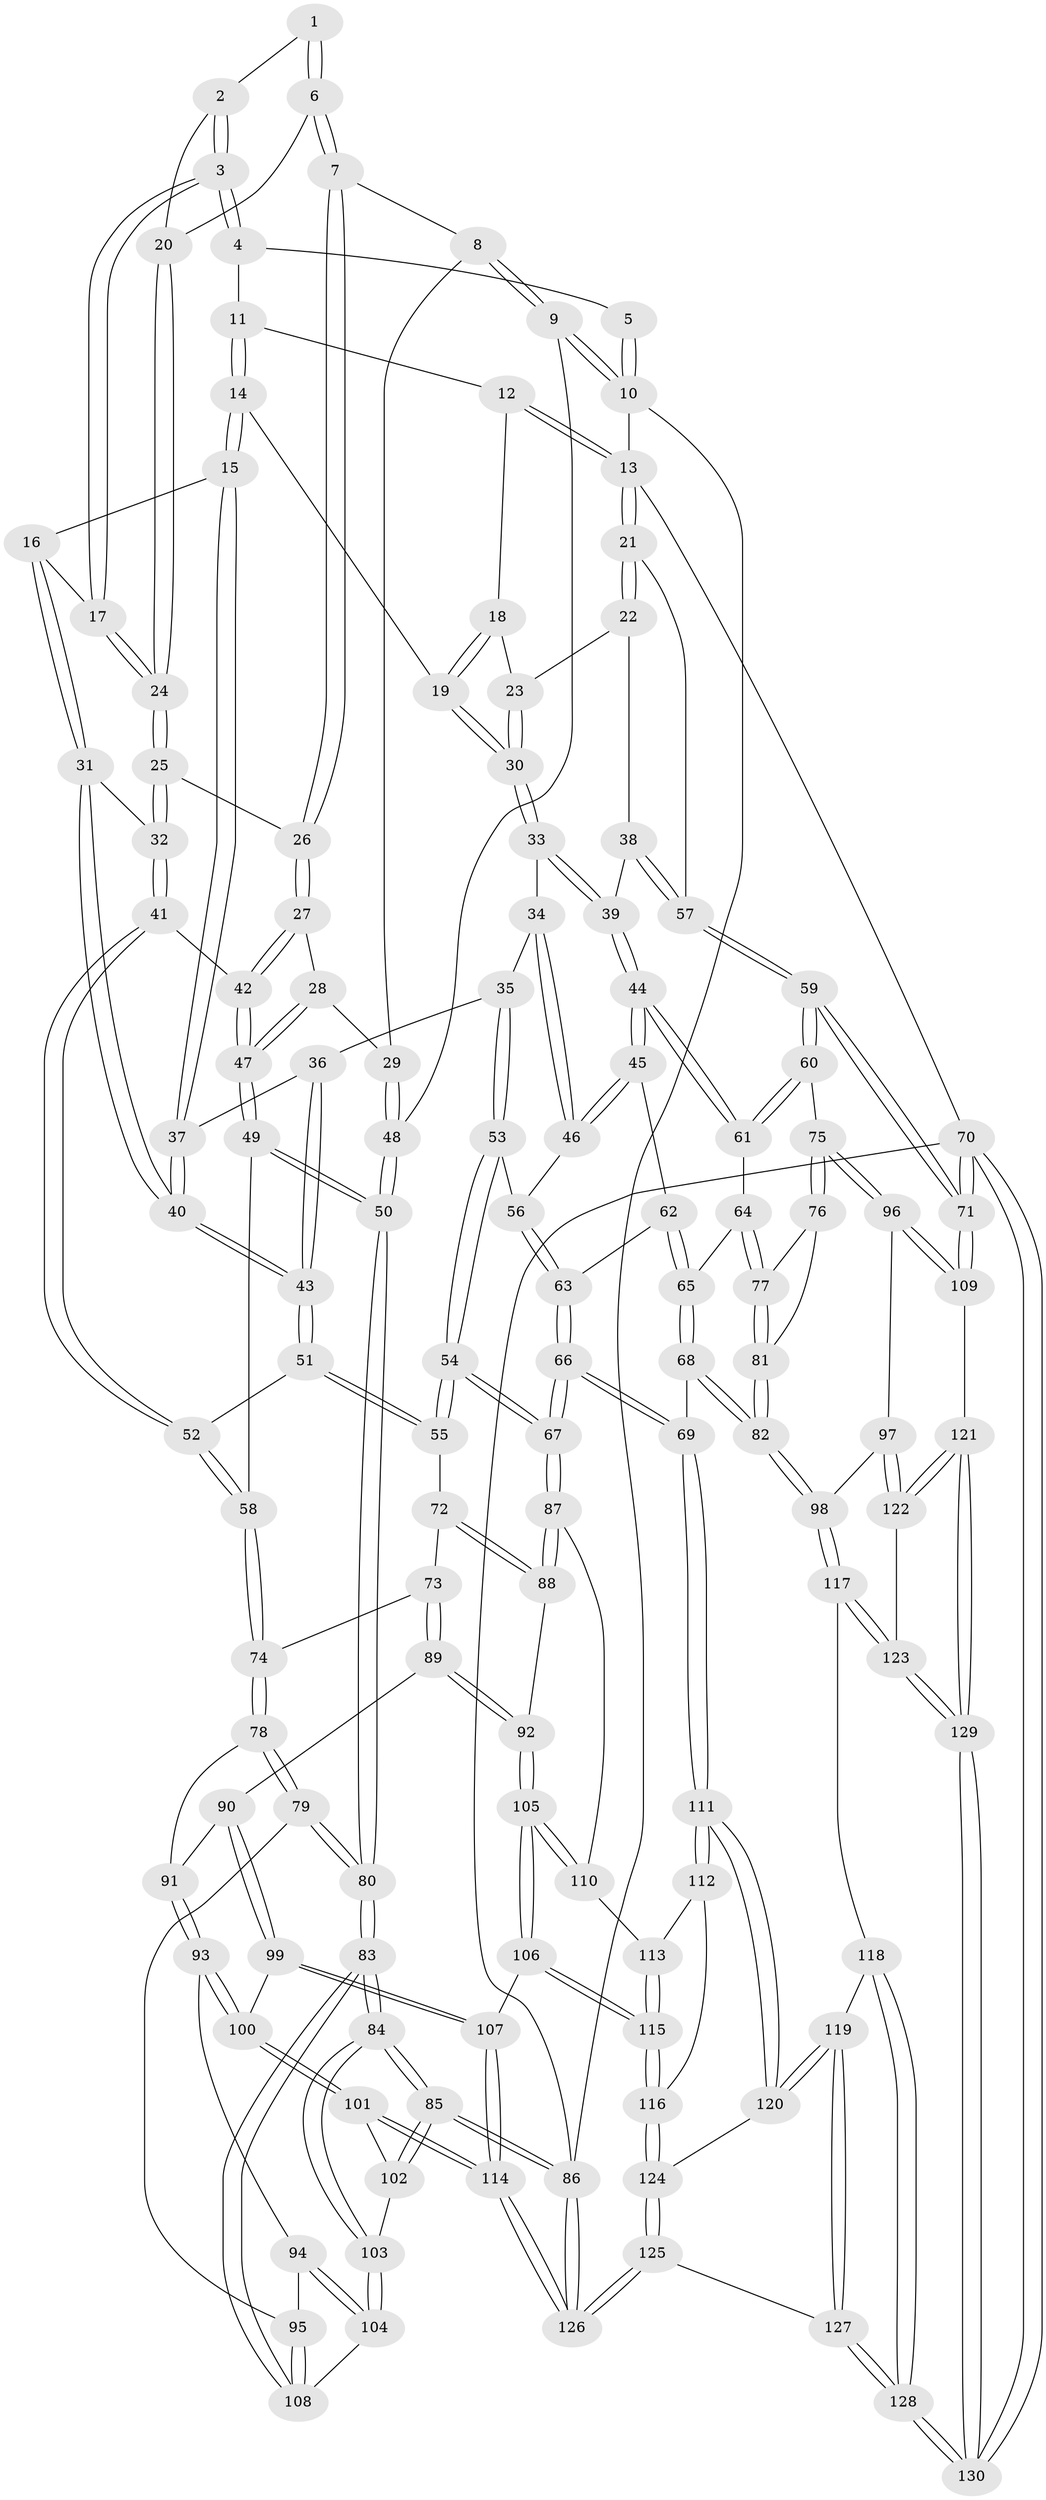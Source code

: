 // Generated by graph-tools (version 1.1) at 2025/11/02/27/25 16:11:53]
// undirected, 130 vertices, 322 edges
graph export_dot {
graph [start="1"]
  node [color=gray90,style=filled];
  1 [pos="+0.1675073392180633+0.042924678950652176"];
  2 [pos="+0.23732556450238115+0.0628893903229821"];
  3 [pos="+0.35883414047235423+0.025301674037537126"];
  4 [pos="+0.42618757645003014+0"];
  5 [pos="+0+0"];
  6 [pos="+0.12557515325116325+0.10682695817285583"];
  7 [pos="+0.08651356695521535+0.13118777294452513"];
  8 [pos="+0.05627694078011082+0.1206553572257337"];
  9 [pos="+0+0"];
  10 [pos="+0+0"];
  11 [pos="+0.4359897529336161+0"];
  12 [pos="+1+0"];
  13 [pos="+1+0"];
  14 [pos="+0.625379862707393+0.14159506432309377"];
  15 [pos="+0.5597908500807793+0.19200603634221905"];
  16 [pos="+0.4025575643519988+0.16995738187503504"];
  17 [pos="+0.3654027871560075+0.11672633865417682"];
  18 [pos="+0.8886984705972942+0"];
  19 [pos="+0.6323201740428883+0.14242510377209916"];
  20 [pos="+0.20632827745159285+0.12503296727951113"];
  21 [pos="+1+0"];
  22 [pos="+0.9003830672389233+0.19340640545151558"];
  23 [pos="+0.8679497877336377+0.13515758289019464"];
  24 [pos="+0.22785147966118144+0.2119954428074895"];
  25 [pos="+0.2240065927173165+0.21851476805460757"];
  26 [pos="+0.1401059192494683+0.21984993134380906"];
  27 [pos="+0.0977665075405439+0.2800048288388391"];
  28 [pos="+0.018175077212308675+0.31535539453153877"];
  29 [pos="+0+0.3120377736878875"];
  30 [pos="+0.6906750166022088+0.19117804038555586"];
  31 [pos="+0.3763945815697104+0.32186500202514146"];
  32 [pos="+0.2649475898925956+0.3019081108824009"];
  33 [pos="+0.7111358289811657+0.24357794238512984"];
  34 [pos="+0.6630401440279379+0.34853599610015334"];
  35 [pos="+0.5870041132609074+0.356504104540031"];
  36 [pos="+0.5731144615088158+0.34553894822167486"];
  37 [pos="+0.5557738356262386+0.21170457456198422"];
  38 [pos="+0.9080615024760467+0.3049096950039926"];
  39 [pos="+0.876518665761739+0.33237217825995524"];
  40 [pos="+0.4029678694092013+0.3568018035020298"];
  41 [pos="+0.2038899729377147+0.3742495055804872"];
  42 [pos="+0.20046758338774268+0.3741153131244799"];
  43 [pos="+0.40798938107344984+0.36926414694079196"];
  44 [pos="+0.8353846055290172+0.45519159349097116"];
  45 [pos="+0.7687140964885807+0.45324905040811275"];
  46 [pos="+0.7420656825919386+0.44671032955820206"];
  47 [pos="+0.10043943451755252+0.42548805176941035"];
  48 [pos="+0+0.3442822938499151"];
  49 [pos="+0.08680796271886893+0.5008423829075694"];
  50 [pos="+0+0.5983143695186302"];
  51 [pos="+0.39907385236934717+0.4881986636767014"];
  52 [pos="+0.25578748284315556+0.4747215393000375"];
  53 [pos="+0.5721385105555099+0.49763324765379074"];
  54 [pos="+0.5000288171204441+0.5737337553482417"];
  55 [pos="+0.41926155020782435+0.5212261516756774"];
  56 [pos="+0.6821202621528697+0.4719221981291065"];
  57 [pos="+1+0.32767466761957903"];
  58 [pos="+0.1695764864343055+0.5510766961688389"];
  59 [pos="+1+0.5739185366883187"];
  60 [pos="+0.959472887268261+0.5790325405460853"];
  61 [pos="+0.8384795385278563+0.4605303868598863"];
  62 [pos="+0.7029881746154885+0.5651389040074156"];
  63 [pos="+0.6733233834286101+0.5737328853275567"];
  64 [pos="+0.755722926798847+0.6050457938374894"];
  65 [pos="+0.7443373401354499+0.6091020932164767"];
  66 [pos="+0.5517494902120796+0.6600493201126546"];
  67 [pos="+0.5292998127348341+0.6453344564844411"];
  68 [pos="+0.6287063876036993+0.7268947883302128"];
  69 [pos="+0.6076815184535874+0.7155982954517408"];
  70 [pos="+1+1"];
  71 [pos="+1+0.929830874720561"];
  72 [pos="+0.31489130392992376+0.6135051679426915"];
  73 [pos="+0.2839981341718071+0.6356661862969621"];
  74 [pos="+0.17844371342768628+0.6020053591262887"];
  75 [pos="+0.8929665411146217+0.6763640141471535"];
  76 [pos="+0.8358658105539799+0.6652845601744274"];
  77 [pos="+0.785800257675315+0.6330060330536662"];
  78 [pos="+0.15992471696801278+0.633511636743229"];
  79 [pos="+0.018610568384797566+0.6924911966470896"];
  80 [pos="+0+0.6958191817334016"];
  81 [pos="+0.7211592601431518+0.6970756978542527"];
  82 [pos="+0.632221716378553+0.7302498479504077"];
  83 [pos="+0+0.7568413302637275"];
  84 [pos="+0+0.8909486717767939"];
  85 [pos="+0+1"];
  86 [pos="+0+1"];
  87 [pos="+0.5177922573607432+0.655306486034756"];
  88 [pos="+0.37357145566932176+0.6981191121533721"];
  89 [pos="+0.29336780318493266+0.7158809249820058"];
  90 [pos="+0.26295895424223864+0.7215603041354115"];
  91 [pos="+0.1810650247242204+0.7041254609309707"];
  92 [pos="+0.30809927360048905+0.7317363552556407"];
  93 [pos="+0.17303213917391522+0.7330033526722525"];
  94 [pos="+0.12941875679378098+0.7487012684025465"];
  95 [pos="+0.078419186754914+0.7328125601555511"];
  96 [pos="+0.8799417766972307+0.7666915158736886"];
  97 [pos="+0.8032577780955581+0.7870867458563253"];
  98 [pos="+0.6324609249130955+0.7305925989394095"];
  99 [pos="+0.21942549230330732+0.7675518663045212"];
  100 [pos="+0.19216833280910983+0.773360796624433"];
  101 [pos="+0.17233232835690945+0.8605549319292867"];
  102 [pos="+0.17126515056685013+0.8602332441165811"];
  103 [pos="+0.1426013318663072+0.8422362138474985"];
  104 [pos="+0.132898522624642+0.8265652285908256"];
  105 [pos="+0.3224257545977428+0.7915878393902193"];
  106 [pos="+0.3215246485577013+0.8207966217713046"];
  107 [pos="+0.309186747788465+0.8241519523831851"];
  108 [pos="+0.10594208428661271+0.8058342065592988"];
  109 [pos="+0.9441788447167334+0.8482213144927933"];
  110 [pos="+0.4879593333633749+0.6966040016703466"];
  111 [pos="+0.4935666603121642+0.8777343316662904"];
  112 [pos="+0.44785874899152195+0.8341103266463666"];
  113 [pos="+0.45412790851586654+0.7683488871677752"];
  114 [pos="+0.1920487135212541+0.8795331017722464"];
  115 [pos="+0.32428070708679513+0.823182379340749"];
  116 [pos="+0.34710726188259816+0.8527097981625343"];
  117 [pos="+0.6532388215442098+0.889798925948136"];
  118 [pos="+0.594535757484101+0.9269406160700243"];
  119 [pos="+0.5027687731373338+0.9191064383864124"];
  120 [pos="+0.49551151536308585+0.9012395861773305"];
  121 [pos="+0.8499695164371004+0.9577002334955422"];
  122 [pos="+0.786830350521335+0.8368046986068325"];
  123 [pos="+0.7073480652639652+0.9265643409100524"];
  124 [pos="+0.3554398707534018+0.8893566959721659"];
  125 [pos="+0.32788043628067826+1"];
  126 [pos="+0.2233187095844994+1"];
  127 [pos="+0.3352423161330835+1"];
  128 [pos="+0.5829562879913079+1"];
  129 [pos="+0.7947194476485892+1"];
  130 [pos="+0.8121791015270504+1"];
  1 -- 2;
  1 -- 6;
  1 -- 6;
  2 -- 3;
  2 -- 3;
  2 -- 20;
  3 -- 4;
  3 -- 4;
  3 -- 17;
  3 -- 17;
  4 -- 5;
  4 -- 11;
  5 -- 10;
  5 -- 10;
  6 -- 7;
  6 -- 7;
  6 -- 20;
  7 -- 8;
  7 -- 26;
  7 -- 26;
  8 -- 9;
  8 -- 9;
  8 -- 29;
  9 -- 10;
  9 -- 10;
  9 -- 48;
  10 -- 13;
  10 -- 86;
  11 -- 12;
  11 -- 14;
  11 -- 14;
  12 -- 13;
  12 -- 13;
  12 -- 18;
  13 -- 21;
  13 -- 21;
  13 -- 70;
  14 -- 15;
  14 -- 15;
  14 -- 19;
  15 -- 16;
  15 -- 37;
  15 -- 37;
  16 -- 17;
  16 -- 31;
  16 -- 31;
  17 -- 24;
  17 -- 24;
  18 -- 19;
  18 -- 19;
  18 -- 23;
  19 -- 30;
  19 -- 30;
  20 -- 24;
  20 -- 24;
  21 -- 22;
  21 -- 22;
  21 -- 57;
  22 -- 23;
  22 -- 38;
  23 -- 30;
  23 -- 30;
  24 -- 25;
  24 -- 25;
  25 -- 26;
  25 -- 32;
  25 -- 32;
  26 -- 27;
  26 -- 27;
  27 -- 28;
  27 -- 42;
  27 -- 42;
  28 -- 29;
  28 -- 47;
  28 -- 47;
  29 -- 48;
  29 -- 48;
  30 -- 33;
  30 -- 33;
  31 -- 32;
  31 -- 40;
  31 -- 40;
  32 -- 41;
  32 -- 41;
  33 -- 34;
  33 -- 39;
  33 -- 39;
  34 -- 35;
  34 -- 46;
  34 -- 46;
  35 -- 36;
  35 -- 53;
  35 -- 53;
  36 -- 37;
  36 -- 43;
  36 -- 43;
  37 -- 40;
  37 -- 40;
  38 -- 39;
  38 -- 57;
  38 -- 57;
  39 -- 44;
  39 -- 44;
  40 -- 43;
  40 -- 43;
  41 -- 42;
  41 -- 52;
  41 -- 52;
  42 -- 47;
  42 -- 47;
  43 -- 51;
  43 -- 51;
  44 -- 45;
  44 -- 45;
  44 -- 61;
  44 -- 61;
  45 -- 46;
  45 -- 46;
  45 -- 62;
  46 -- 56;
  47 -- 49;
  47 -- 49;
  48 -- 50;
  48 -- 50;
  49 -- 50;
  49 -- 50;
  49 -- 58;
  50 -- 80;
  50 -- 80;
  51 -- 52;
  51 -- 55;
  51 -- 55;
  52 -- 58;
  52 -- 58;
  53 -- 54;
  53 -- 54;
  53 -- 56;
  54 -- 55;
  54 -- 55;
  54 -- 67;
  54 -- 67;
  55 -- 72;
  56 -- 63;
  56 -- 63;
  57 -- 59;
  57 -- 59;
  58 -- 74;
  58 -- 74;
  59 -- 60;
  59 -- 60;
  59 -- 71;
  59 -- 71;
  60 -- 61;
  60 -- 61;
  60 -- 75;
  61 -- 64;
  62 -- 63;
  62 -- 65;
  62 -- 65;
  63 -- 66;
  63 -- 66;
  64 -- 65;
  64 -- 77;
  64 -- 77;
  65 -- 68;
  65 -- 68;
  66 -- 67;
  66 -- 67;
  66 -- 69;
  66 -- 69;
  67 -- 87;
  67 -- 87;
  68 -- 69;
  68 -- 82;
  68 -- 82;
  69 -- 111;
  69 -- 111;
  70 -- 71;
  70 -- 71;
  70 -- 130;
  70 -- 130;
  70 -- 86;
  71 -- 109;
  71 -- 109;
  72 -- 73;
  72 -- 88;
  72 -- 88;
  73 -- 74;
  73 -- 89;
  73 -- 89;
  74 -- 78;
  74 -- 78;
  75 -- 76;
  75 -- 76;
  75 -- 96;
  75 -- 96;
  76 -- 77;
  76 -- 81;
  77 -- 81;
  77 -- 81;
  78 -- 79;
  78 -- 79;
  78 -- 91;
  79 -- 80;
  79 -- 80;
  79 -- 95;
  80 -- 83;
  80 -- 83;
  81 -- 82;
  81 -- 82;
  82 -- 98;
  82 -- 98;
  83 -- 84;
  83 -- 84;
  83 -- 108;
  83 -- 108;
  84 -- 85;
  84 -- 85;
  84 -- 103;
  84 -- 103;
  85 -- 86;
  85 -- 86;
  85 -- 102;
  85 -- 102;
  86 -- 126;
  86 -- 126;
  87 -- 88;
  87 -- 88;
  87 -- 110;
  88 -- 92;
  89 -- 90;
  89 -- 92;
  89 -- 92;
  90 -- 91;
  90 -- 99;
  90 -- 99;
  91 -- 93;
  91 -- 93;
  92 -- 105;
  92 -- 105;
  93 -- 94;
  93 -- 100;
  93 -- 100;
  94 -- 95;
  94 -- 104;
  94 -- 104;
  95 -- 108;
  95 -- 108;
  96 -- 97;
  96 -- 109;
  96 -- 109;
  97 -- 98;
  97 -- 122;
  97 -- 122;
  98 -- 117;
  98 -- 117;
  99 -- 100;
  99 -- 107;
  99 -- 107;
  100 -- 101;
  100 -- 101;
  101 -- 102;
  101 -- 114;
  101 -- 114;
  102 -- 103;
  103 -- 104;
  103 -- 104;
  104 -- 108;
  105 -- 106;
  105 -- 106;
  105 -- 110;
  105 -- 110;
  106 -- 107;
  106 -- 115;
  106 -- 115;
  107 -- 114;
  107 -- 114;
  109 -- 121;
  110 -- 113;
  111 -- 112;
  111 -- 112;
  111 -- 120;
  111 -- 120;
  112 -- 113;
  112 -- 116;
  113 -- 115;
  113 -- 115;
  114 -- 126;
  114 -- 126;
  115 -- 116;
  115 -- 116;
  116 -- 124;
  116 -- 124;
  117 -- 118;
  117 -- 123;
  117 -- 123;
  118 -- 119;
  118 -- 128;
  118 -- 128;
  119 -- 120;
  119 -- 120;
  119 -- 127;
  119 -- 127;
  120 -- 124;
  121 -- 122;
  121 -- 122;
  121 -- 129;
  121 -- 129;
  122 -- 123;
  123 -- 129;
  123 -- 129;
  124 -- 125;
  124 -- 125;
  125 -- 126;
  125 -- 126;
  125 -- 127;
  127 -- 128;
  127 -- 128;
  128 -- 130;
  128 -- 130;
  129 -- 130;
  129 -- 130;
}
